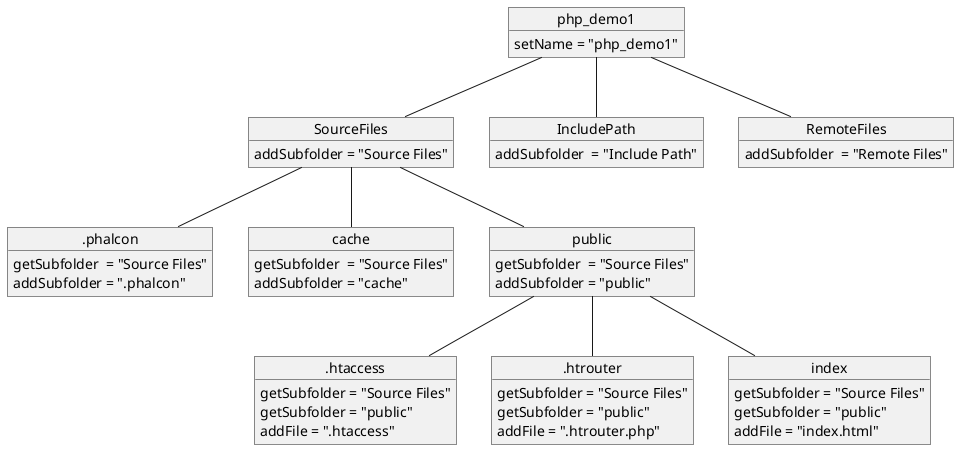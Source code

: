 @startuml
object php_demo1 {
    setName = "php_demo1"
}
object SourceFiles {
    addSubfolder = "Source Files"
}
object IncludePath {
    addSubfolder  = "Include Path"
}
object RemoteFiles{
    addSubfolder  = "Remote Files"
}
object .phalcon {
    getSubfolder  = "Source Files"
    addSubfolder = ".phalcon"
}

object cache {
    getSubfolder  = "Source Files"
    addSubfolder = "cache"
}
object public {
    getSubfolder  = "Source Files"
    addSubfolder = "public"
}


object .htaccess {
    getSubfolder = "Source Files"
    getSubfolder = "public"
    addFile = ".htaccess"
}
object .htrouter {
    getSubfolder = "Source Files"
    getSubfolder = "public"
    addFile = ".htrouter.php"
}
object index {
    getSubfolder = "Source Files"
    getSubfolder = "public"
    addFile = "index.html"
}

php_demo1 -- SourceFiles
php_demo1 -- IncludePath
php_demo1 -- RemoteFiles
SourceFiles -- .phalcon
SourceFiles -- cache
SourceFiles -- public
public -- .htaccess
public -- .htrouter
public -- index

@enduml
